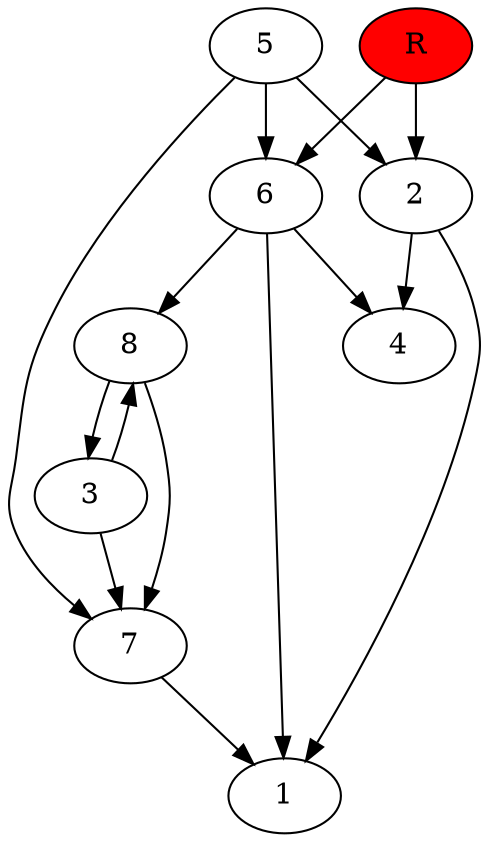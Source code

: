 digraph prb38251 {
	1
	2
	3
	4
	5
	6
	7
	8
	R [fillcolor="#ff0000" style=filled]
	2 -> 1
	2 -> 4
	3 -> 7
	3 -> 8
	5 -> 2
	5 -> 6
	5 -> 7
	6 -> 1
	6 -> 4
	6 -> 8
	7 -> 1
	8 -> 3
	8 -> 7
	R -> 2
	R -> 6
}
